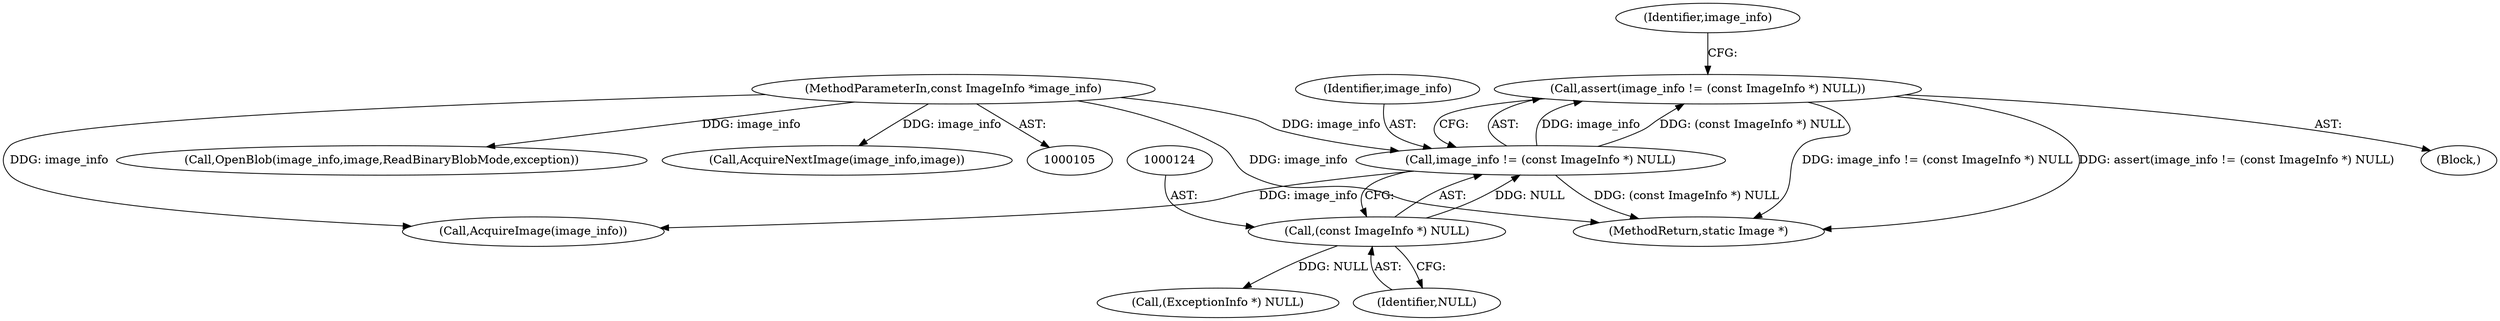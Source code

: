digraph "0_ImageMagick_f6e9d0d9955e85bdd7540b251cd50d598dacc5e6@API" {
"1000120" [label="(Call,assert(image_info != (const ImageInfo *) NULL))"];
"1000121" [label="(Call,image_info != (const ImageInfo *) NULL)"];
"1000106" [label="(MethodParameterIn,const ImageInfo *image_info)"];
"1000123" [label="(Call,(const ImageInfo *) NULL)"];
"1000108" [label="(Block,)"];
"1000560" [label="(MethodReturn,static Image *)"];
"1000122" [label="(Identifier,image_info)"];
"1000165" [label="(Call,OpenBlob(image_info,image,ReadBinaryBlobMode,exception))"];
"1000150" [label="(Call,(ExceptionInfo *) NULL)"];
"1000129" [label="(Identifier,image_info)"];
"1000123" [label="(Call,(const ImageInfo *) NULL)"];
"1000106" [label="(MethodParameterIn,const ImageInfo *image_info)"];
"1000125" [label="(Identifier,NULL)"];
"1000121" [label="(Call,image_info != (const ImageInfo *) NULL)"];
"1000120" [label="(Call,assert(image_info != (const ImageInfo *) NULL))"];
"1000509" [label="(Call,AcquireNextImage(image_info,image))"];
"1000161" [label="(Call,AcquireImage(image_info))"];
"1000120" -> "1000108"  [label="AST: "];
"1000120" -> "1000121"  [label="CFG: "];
"1000121" -> "1000120"  [label="AST: "];
"1000129" -> "1000120"  [label="CFG: "];
"1000120" -> "1000560"  [label="DDG: image_info != (const ImageInfo *) NULL"];
"1000120" -> "1000560"  [label="DDG: assert(image_info != (const ImageInfo *) NULL)"];
"1000121" -> "1000120"  [label="DDG: image_info"];
"1000121" -> "1000120"  [label="DDG: (const ImageInfo *) NULL"];
"1000121" -> "1000123"  [label="CFG: "];
"1000122" -> "1000121"  [label="AST: "];
"1000123" -> "1000121"  [label="AST: "];
"1000121" -> "1000560"  [label="DDG: (const ImageInfo *) NULL"];
"1000106" -> "1000121"  [label="DDG: image_info"];
"1000123" -> "1000121"  [label="DDG: NULL"];
"1000121" -> "1000161"  [label="DDG: image_info"];
"1000106" -> "1000105"  [label="AST: "];
"1000106" -> "1000560"  [label="DDG: image_info"];
"1000106" -> "1000161"  [label="DDG: image_info"];
"1000106" -> "1000165"  [label="DDG: image_info"];
"1000106" -> "1000509"  [label="DDG: image_info"];
"1000123" -> "1000125"  [label="CFG: "];
"1000124" -> "1000123"  [label="AST: "];
"1000125" -> "1000123"  [label="AST: "];
"1000123" -> "1000150"  [label="DDG: NULL"];
}
